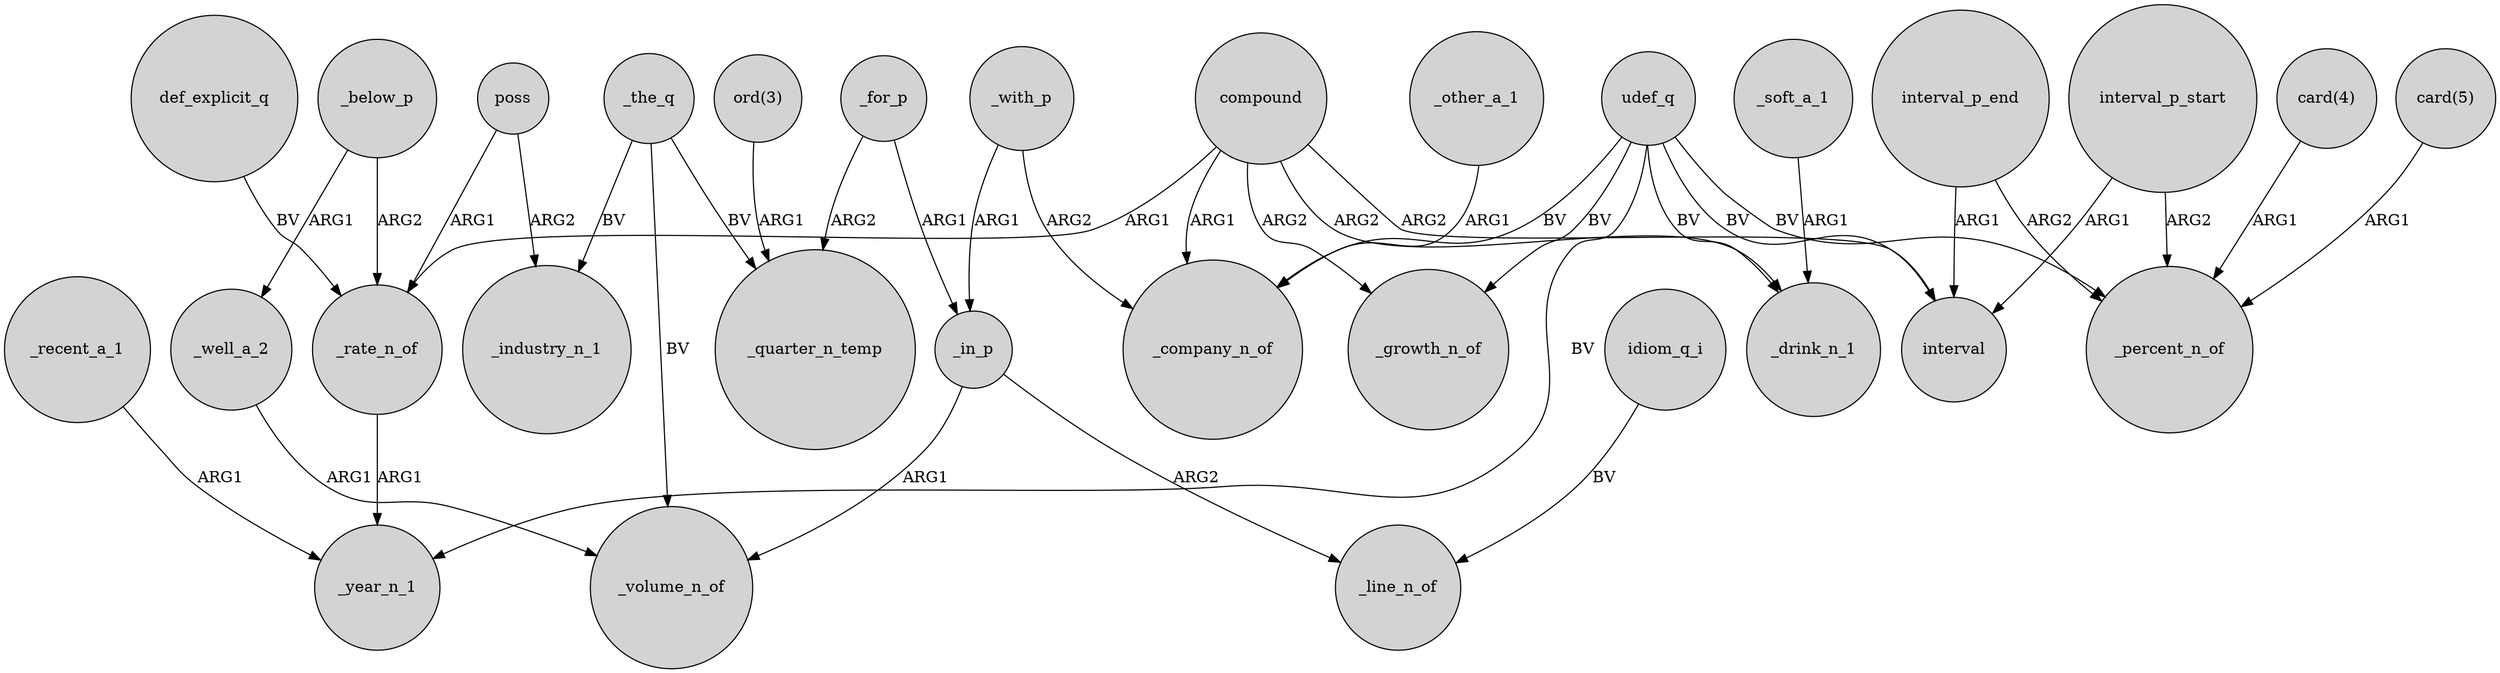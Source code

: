 digraph {
	node [shape=circle style=filled]
	udef_q -> _drink_n_1 [label=BV]
	poss -> _rate_n_of [label=ARG1]
	_rate_n_of -> _year_n_1 [label=ARG1]
	_in_p -> _volume_n_of [label=ARG1]
	compound -> _drink_n_1 [label=ARG2]
	def_explicit_q -> _rate_n_of [label=BV]
	interval_p_start -> _percent_n_of [label=ARG2]
	_below_p -> _well_a_2 [label=ARG1]
	_soft_a_1 -> _drink_n_1 [label=ARG1]
	poss -> _industry_n_1 [label=ARG2]
	_the_q -> _quarter_n_temp [label=BV]
	compound -> _rate_n_of [label=ARG1]
	_for_p -> _quarter_n_temp [label=ARG2]
	_the_q -> _volume_n_of [label=BV]
	compound -> _growth_n_of [label=ARG2]
	_the_q -> _industry_n_1 [label=BV]
	interval_p_end -> _percent_n_of [label=ARG2]
	compound -> _company_n_of [label=ARG1]
	_below_p -> _rate_n_of [label=ARG2]
	"ord(3)" -> _quarter_n_temp [label=ARG1]
	_well_a_2 -> _volume_n_of [label=ARG1]
	interval_p_start -> interval [label=ARG1]
	compound -> interval [label=ARG2]
	"card(4)" -> _percent_n_of [label=ARG1]
	_with_p -> _company_n_of [label=ARG2]
	_recent_a_1 -> _year_n_1 [label=ARG1]
	_in_p -> _line_n_of [label=ARG2]
	"card(5)" -> _percent_n_of [label=ARG1]
	interval_p_end -> interval [label=ARG1]
	_other_a_1 -> _company_n_of [label=ARG1]
	udef_q -> _year_n_1 [label=BV]
	udef_q -> _percent_n_of [label=BV]
	idiom_q_i -> _line_n_of [label=BV]
	udef_q -> _company_n_of [label=BV]
	udef_q -> _growth_n_of [label=BV]
	_with_p -> _in_p [label=ARG1]
	udef_q -> interval [label=BV]
	_for_p -> _in_p [label=ARG1]
}
